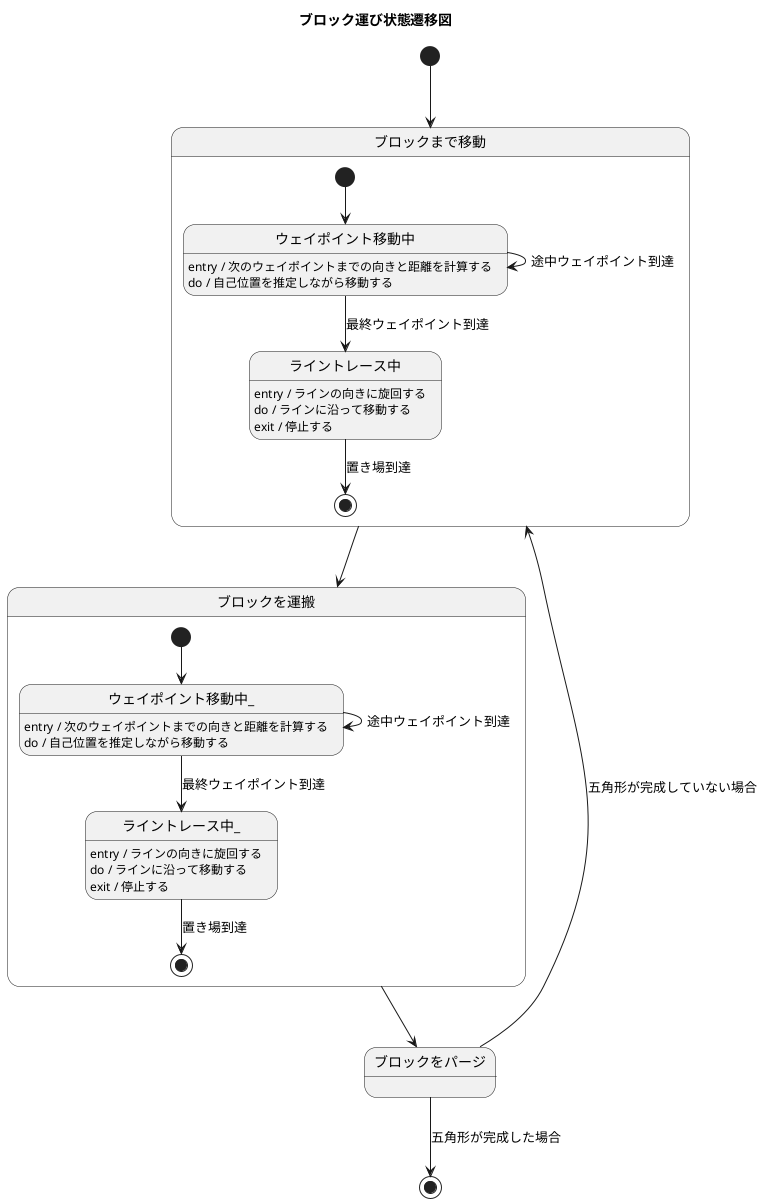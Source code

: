 @startuml

title ブロック運び状態遷移図


state ブロックまで移動 {
	ウェイポイント移動中 : entry / 次のウェイポイントまでの向きと距離を計算する
	ウェイポイント移動中 : do / 自己位置を推定しながら移動する


	ライントレース中 : entry / ラインの向きに旋回する
	ライントレース中 : do / ラインに沿って移動する
	ライントレース中 : exit / 停止する


	[*] --> ウェイポイント移動中

	ウェイポイント移動中--> ライントレース中 : 最終ウェイポイント到達
	ウェイポイント移動中 --> ウェイポイント移動中 : 途中ウェイポイント到達

	ライントレース中 --> [*] : 置き場到達
}

state ブロックを運搬{
	ウェイポイント移動中_ : entry / 次のウェイポイントまでの向きと距離を計算する
	ウェイポイント移動中_ : do / 自己位置を推定しながら移動する


	ライントレース中_ : entry / ラインの向きに旋回する
	ライントレース中_ : do / ラインに沿って移動する
	ライントレース中_ : exit / 停止する


	[*] --> ウェイポイント移動中_

	ウェイポイント移動中_ --> ライントレース中_ : 最終ウェイポイント到達
	ウェイポイント移動中_ --> ウェイポイント移動中_ : 途中ウェイポイント到達

	ライントレース中_ --> [*] : 置き場到達
}

[*] --> ブロックまで移動

ブロックまで移動 --> ブロックを運搬
ブロックを運搬 --> ブロックをパージ

ブロックをパージ --> ブロックまで移動 : 五角形が完成していない場合
ブロックをパージ --> [*] : 五角形が完成した場合


@enduml